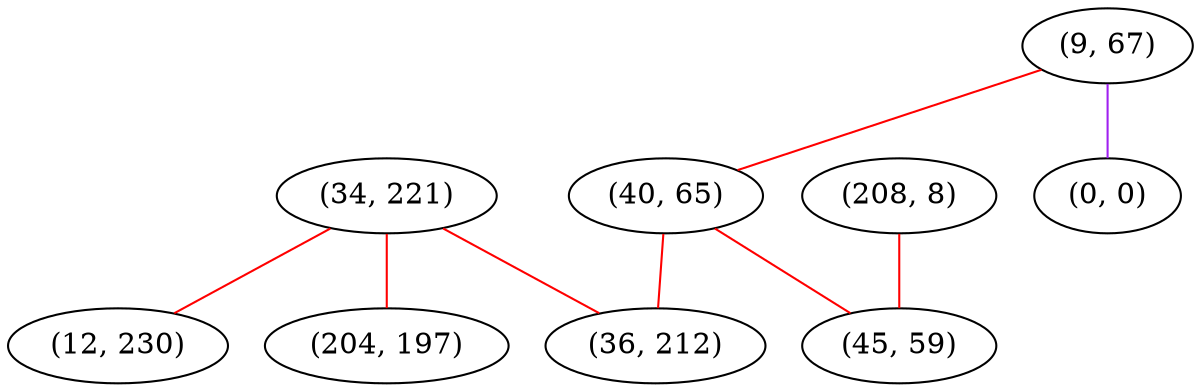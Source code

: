 graph "" {
"(34, 221)";
"(9, 67)";
"(40, 65)";
"(208, 8)";
"(12, 230)";
"(45, 59)";
"(204, 197)";
"(0, 0)";
"(36, 212)";
"(34, 221)" -- "(204, 197)"  [color=red, key=0, weight=1];
"(34, 221)" -- "(36, 212)"  [color=red, key=0, weight=1];
"(34, 221)" -- "(12, 230)"  [color=red, key=0, weight=1];
"(9, 67)" -- "(40, 65)"  [color=red, key=0, weight=1];
"(9, 67)" -- "(0, 0)"  [color=purple, key=0, weight=4];
"(40, 65)" -- "(36, 212)"  [color=red, key=0, weight=1];
"(40, 65)" -- "(45, 59)"  [color=red, key=0, weight=1];
"(208, 8)" -- "(45, 59)"  [color=red, key=0, weight=1];
}
